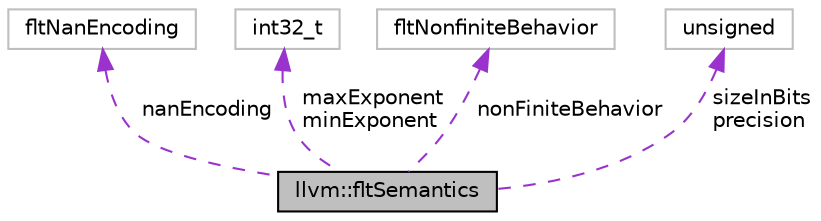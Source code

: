 digraph "llvm::fltSemantics"
{
 // LATEX_PDF_SIZE
  bgcolor="transparent";
  edge [fontname="Helvetica",fontsize="10",labelfontname="Helvetica",labelfontsize="10"];
  node [fontname="Helvetica",fontsize="10",shape=record];
  Node1 [label="llvm::fltSemantics",height=0.2,width=0.4,color="black", fillcolor="grey75", style="filled", fontcolor="black",tooltip=" "];
  Node2 -> Node1 [dir="back",color="darkorchid3",fontsize="10",style="dashed",label=" nanEncoding" ,fontname="Helvetica"];
  Node2 [label="fltNanEncoding",height=0.2,width=0.4,color="grey75",tooltip=" "];
  Node3 -> Node1 [dir="back",color="darkorchid3",fontsize="10",style="dashed",label=" maxExponent\nminExponent" ,fontname="Helvetica"];
  Node3 [label="int32_t",height=0.2,width=0.4,color="grey75",tooltip=" "];
  Node4 -> Node1 [dir="back",color="darkorchid3",fontsize="10",style="dashed",label=" nonFiniteBehavior" ,fontname="Helvetica"];
  Node4 [label="fltNonfiniteBehavior",height=0.2,width=0.4,color="grey75",tooltip=" "];
  Node5 -> Node1 [dir="back",color="darkorchid3",fontsize="10",style="dashed",label=" sizeInBits\nprecision" ,fontname="Helvetica"];
  Node5 [label="unsigned",height=0.2,width=0.4,color="grey75",tooltip=" "];
}

